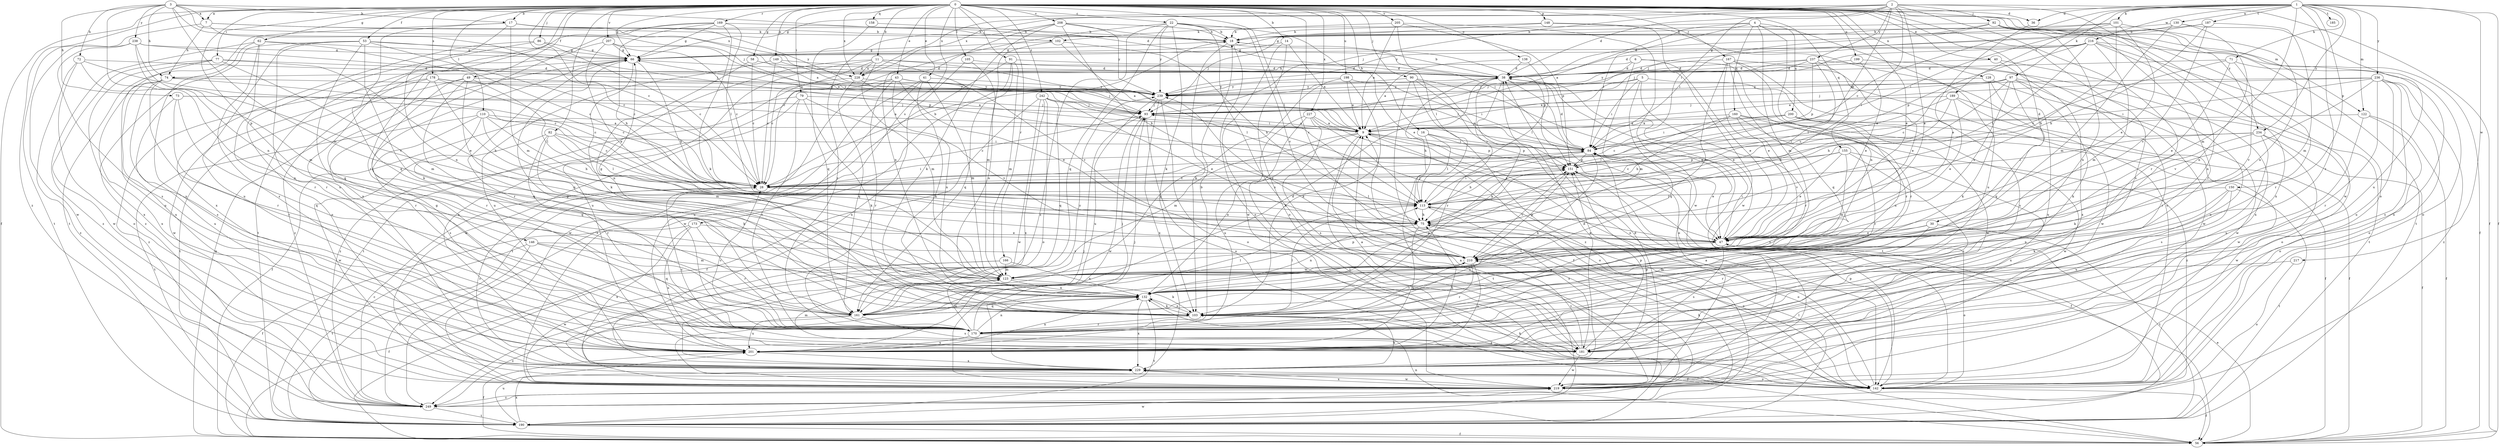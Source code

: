 strict digraph  {
0;
1;
2;
3;
4;
5;
6;
7;
9;
11;
14;
16;
17;
18;
22;
28;
30;
36;
38;
40;
41;
43;
47;
49;
53;
56;
58;
62;
66;
71;
72;
73;
74;
75;
77;
79;
82;
84;
86;
90;
91;
92;
93;
97;
101;
102;
103;
105;
110;
113;
122;
123;
128;
130;
132;
138;
142;
146;
148;
149;
150;
151;
155;
158;
160;
161;
166;
167;
169;
170;
173;
178;
181;
185;
187;
189;
190;
198;
199;
200;
201;
205;
207;
208;
210;
216;
217;
219;
227;
228;
229;
234;
236;
237;
238;
239;
242;
249;
0 -> 7  [label=a];
0 -> 11  [label=b];
0 -> 14  [label=b];
0 -> 16  [label=b];
0 -> 17  [label=b];
0 -> 22  [label=c];
0 -> 28  [label=c];
0 -> 30  [label=d];
0 -> 36  [label=d];
0 -> 40  [label=e];
0 -> 41  [label=e];
0 -> 43  [label=e];
0 -> 47  [label=e];
0 -> 49  [label=f];
0 -> 53  [label=f];
0 -> 56  [label=f];
0 -> 58  [label=g];
0 -> 62  [label=g];
0 -> 66  [label=g];
0 -> 77  [label=i];
0 -> 79  [label=i];
0 -> 82  [label=i];
0 -> 86  [label=j];
0 -> 90  [label=j];
0 -> 91  [label=j];
0 -> 105  [label=l];
0 -> 110  [label=l];
0 -> 113  [label=l];
0 -> 122  [label=m];
0 -> 128  [label=n];
0 -> 138  [label=o];
0 -> 142  [label=o];
0 -> 146  [label=p];
0 -> 148  [label=p];
0 -> 149  [label=p];
0 -> 155  [label=q];
0 -> 158  [label=q];
0 -> 166  [label=r];
0 -> 167  [label=r];
0 -> 169  [label=r];
0 -> 170  [label=r];
0 -> 173  [label=s];
0 -> 178  [label=s];
0 -> 181  [label=s];
0 -> 198  [label=u];
0 -> 199  [label=u];
0 -> 205  [label=v];
0 -> 207  [label=v];
0 -> 208  [label=v];
0 -> 210  [label=v];
0 -> 227  [label=x];
0 -> 228  [label=x];
0 -> 234  [label=y];
0 -> 242  [label=z];
0 -> 249  [label=z];
1 -> 28  [label=c];
1 -> 36  [label=d];
1 -> 56  [label=f];
1 -> 71  [label=h];
1 -> 97  [label=k];
1 -> 101  [label=k];
1 -> 122  [label=m];
1 -> 123  [label=m];
1 -> 130  [label=n];
1 -> 150  [label=p];
1 -> 170  [label=r];
1 -> 185  [label=t];
1 -> 187  [label=t];
1 -> 189  [label=t];
1 -> 216  [label=w];
1 -> 217  [label=w];
1 -> 228  [label=x];
1 -> 234  [label=y];
1 -> 236  [label=y];
2 -> 38  [label=d];
2 -> 47  [label=e];
2 -> 56  [label=f];
2 -> 66  [label=g];
2 -> 84  [label=i];
2 -> 92  [label=j];
2 -> 93  [label=j];
2 -> 113  [label=l];
2 -> 151  [label=p];
2 -> 170  [label=r];
2 -> 219  [label=w];
2 -> 228  [label=x];
2 -> 237  [label=y];
3 -> 7  [label=a];
3 -> 17  [label=b];
3 -> 38  [label=d];
3 -> 72  [label=h];
3 -> 73  [label=h];
3 -> 74  [label=h];
3 -> 93  [label=j];
3 -> 123  [label=m];
3 -> 132  [label=n];
3 -> 228  [label=x];
3 -> 238  [label=y];
4 -> 9  [label=a];
4 -> 84  [label=i];
4 -> 102  [label=k];
4 -> 123  [label=m];
4 -> 132  [label=n];
4 -> 160  [label=q];
4 -> 200  [label=u];
4 -> 201  [label=u];
5 -> 9  [label=a];
5 -> 84  [label=i];
5 -> 161  [label=q];
5 -> 170  [label=r];
5 -> 219  [label=w];
5 -> 239  [label=y];
6 -> 38  [label=d];
6 -> 47  [label=e];
6 -> 74  [label=h];
6 -> 123  [label=m];
6 -> 170  [label=r];
7 -> 18  [label=b];
7 -> 28  [label=c];
7 -> 74  [label=h];
7 -> 102  [label=k];
7 -> 190  [label=t];
9 -> 84  [label=i];
9 -> 123  [label=m];
9 -> 132  [label=n];
9 -> 142  [label=o];
9 -> 151  [label=p];
9 -> 249  [label=z];
11 -> 28  [label=c];
11 -> 38  [label=d];
11 -> 113  [label=l];
11 -> 123  [label=m];
11 -> 201  [label=u];
11 -> 210  [label=v];
11 -> 228  [label=x];
11 -> 229  [label=x];
14 -> 9  [label=a];
14 -> 66  [label=g];
14 -> 142  [label=o];
14 -> 219  [label=w];
16 -> 84  [label=i];
16 -> 113  [label=l];
16 -> 151  [label=p];
16 -> 190  [label=t];
17 -> 9  [label=a];
17 -> 18  [label=b];
17 -> 123  [label=m];
17 -> 132  [label=n];
17 -> 161  [label=q];
17 -> 190  [label=t];
17 -> 239  [label=y];
18 -> 66  [label=g];
18 -> 103  [label=k];
18 -> 142  [label=o];
18 -> 151  [label=p];
22 -> 18  [label=b];
22 -> 28  [label=c];
22 -> 47  [label=e];
22 -> 103  [label=k];
22 -> 161  [label=q];
22 -> 181  [label=s];
22 -> 210  [label=v];
22 -> 239  [label=y];
22 -> 249  [label=z];
28 -> 18  [label=b];
28 -> 75  [label=h];
28 -> 84  [label=i];
28 -> 113  [label=l];
30 -> 47  [label=e];
30 -> 170  [label=r];
30 -> 190  [label=t];
30 -> 210  [label=v];
36 -> 47  [label=e];
38 -> 18  [label=b];
38 -> 47  [label=e];
38 -> 75  [label=h];
38 -> 103  [label=k];
38 -> 142  [label=o];
38 -> 170  [label=r];
38 -> 190  [label=t];
38 -> 239  [label=y];
40 -> 38  [label=d];
40 -> 190  [label=t];
40 -> 229  [label=x];
41 -> 103  [label=k];
41 -> 123  [label=m];
41 -> 201  [label=u];
41 -> 219  [label=w];
41 -> 239  [label=y];
43 -> 47  [label=e];
43 -> 84  [label=i];
43 -> 132  [label=n];
43 -> 170  [label=r];
43 -> 190  [label=t];
43 -> 219  [label=w];
43 -> 239  [label=y];
47 -> 84  [label=i];
47 -> 93  [label=j];
47 -> 142  [label=o];
47 -> 181  [label=s];
47 -> 210  [label=v];
49 -> 113  [label=l];
49 -> 132  [label=n];
49 -> 161  [label=q];
49 -> 170  [label=r];
49 -> 190  [label=t];
49 -> 239  [label=y];
53 -> 28  [label=c];
53 -> 66  [label=g];
53 -> 103  [label=k];
53 -> 151  [label=p];
53 -> 161  [label=q];
53 -> 170  [label=r];
53 -> 201  [label=u];
53 -> 249  [label=z];
56 -> 47  [label=e];
56 -> 66  [label=g];
56 -> 132  [label=n];
58 -> 28  [label=c];
58 -> 38  [label=d];
58 -> 132  [label=n];
62 -> 28  [label=c];
62 -> 66  [label=g];
62 -> 170  [label=r];
62 -> 181  [label=s];
62 -> 201  [label=u];
62 -> 249  [label=z];
66 -> 38  [label=d];
66 -> 75  [label=h];
66 -> 103  [label=k];
66 -> 170  [label=r];
66 -> 249  [label=z];
71 -> 28  [label=c];
71 -> 38  [label=d];
71 -> 47  [label=e];
71 -> 210  [label=v];
71 -> 229  [label=x];
72 -> 28  [label=c];
72 -> 38  [label=d];
72 -> 132  [label=n];
72 -> 142  [label=o];
72 -> 249  [label=z];
73 -> 9  [label=a];
73 -> 93  [label=j];
73 -> 161  [label=q];
73 -> 170  [label=r];
73 -> 201  [label=u];
74 -> 28  [label=c];
74 -> 170  [label=r];
74 -> 181  [label=s];
74 -> 201  [label=u];
74 -> 229  [label=x];
74 -> 239  [label=y];
75 -> 47  [label=e];
75 -> 132  [label=n];
75 -> 142  [label=o];
75 -> 201  [label=u];
77 -> 38  [label=d];
77 -> 47  [label=e];
77 -> 123  [label=m];
77 -> 201  [label=u];
77 -> 219  [label=w];
77 -> 229  [label=x];
79 -> 56  [label=f];
79 -> 93  [label=j];
79 -> 103  [label=k];
79 -> 170  [label=r];
79 -> 210  [label=v];
79 -> 249  [label=z];
82 -> 28  [label=c];
82 -> 84  [label=i];
82 -> 103  [label=k];
82 -> 113  [label=l];
82 -> 170  [label=r];
82 -> 219  [label=w];
84 -> 38  [label=d];
84 -> 47  [label=e];
84 -> 75  [label=h];
84 -> 103  [label=k];
84 -> 151  [label=p];
86 -> 28  [label=c];
86 -> 66  [label=g];
86 -> 142  [label=o];
86 -> 229  [label=x];
90 -> 47  [label=e];
90 -> 56  [label=f];
90 -> 142  [label=o];
90 -> 151  [label=p];
90 -> 239  [label=y];
90 -> 249  [label=z];
91 -> 38  [label=d];
91 -> 123  [label=m];
91 -> 161  [label=q];
91 -> 219  [label=w];
91 -> 249  [label=z];
92 -> 18  [label=b];
92 -> 38  [label=d];
92 -> 56  [label=f];
92 -> 84  [label=i];
92 -> 132  [label=n];
92 -> 170  [label=r];
92 -> 190  [label=t];
92 -> 229  [label=x];
93 -> 9  [label=a];
93 -> 28  [label=c];
93 -> 66  [label=g];
93 -> 142  [label=o];
93 -> 219  [label=w];
97 -> 28  [label=c];
97 -> 47  [label=e];
97 -> 75  [label=h];
97 -> 93  [label=j];
97 -> 103  [label=k];
97 -> 161  [label=q];
97 -> 170  [label=r];
97 -> 201  [label=u];
97 -> 239  [label=y];
101 -> 18  [label=b];
101 -> 47  [label=e];
101 -> 66  [label=g];
101 -> 75  [label=h];
101 -> 84  [label=i];
101 -> 132  [label=n];
102 -> 66  [label=g];
102 -> 75  [label=h];
102 -> 123  [label=m];
102 -> 239  [label=y];
103 -> 56  [label=f];
103 -> 113  [label=l];
103 -> 132  [label=n];
103 -> 170  [label=r];
103 -> 210  [label=v];
105 -> 38  [label=d];
105 -> 132  [label=n];
105 -> 229  [label=x];
110 -> 9  [label=a];
110 -> 28  [label=c];
110 -> 75  [label=h];
110 -> 123  [label=m];
110 -> 161  [label=q];
110 -> 181  [label=s];
110 -> 190  [label=t];
113 -> 75  [label=h];
113 -> 84  [label=i];
113 -> 142  [label=o];
113 -> 181  [label=s];
122 -> 9  [label=a];
122 -> 56  [label=f];
122 -> 142  [label=o];
122 -> 201  [label=u];
123 -> 66  [label=g];
123 -> 103  [label=k];
123 -> 132  [label=n];
128 -> 103  [label=k];
128 -> 201  [label=u];
128 -> 219  [label=w];
128 -> 239  [label=y];
130 -> 18  [label=b];
130 -> 93  [label=j];
130 -> 123  [label=m];
130 -> 132  [label=n];
130 -> 201  [label=u];
132 -> 103  [label=k];
132 -> 151  [label=p];
132 -> 161  [label=q];
132 -> 190  [label=t];
132 -> 229  [label=x];
138 -> 9  [label=a];
138 -> 38  [label=d];
138 -> 113  [label=l];
142 -> 9  [label=a];
142 -> 56  [label=f];
142 -> 84  [label=i];
142 -> 151  [label=p];
146 -> 123  [label=m];
146 -> 161  [label=q];
146 -> 190  [label=t];
146 -> 210  [label=v];
146 -> 249  [label=z];
148 -> 18  [label=b];
148 -> 93  [label=j];
148 -> 142  [label=o];
148 -> 219  [label=w];
149 -> 9  [label=a];
149 -> 28  [label=c];
149 -> 38  [label=d];
149 -> 201  [label=u];
150 -> 103  [label=k];
150 -> 113  [label=l];
150 -> 132  [label=n];
150 -> 190  [label=t];
150 -> 201  [label=u];
151 -> 28  [label=c];
151 -> 56  [label=f];
151 -> 210  [label=v];
155 -> 28  [label=c];
155 -> 47  [label=e];
155 -> 123  [label=m];
155 -> 151  [label=p];
155 -> 181  [label=s];
155 -> 229  [label=x];
158 -> 18  [label=b];
158 -> 161  [label=q];
160 -> 9  [label=a];
160 -> 56  [label=f];
160 -> 75  [label=h];
160 -> 113  [label=l];
160 -> 170  [label=r];
160 -> 210  [label=v];
160 -> 249  [label=z];
161 -> 38  [label=d];
161 -> 113  [label=l];
161 -> 151  [label=p];
161 -> 181  [label=s];
161 -> 201  [label=u];
161 -> 239  [label=y];
161 -> 249  [label=z];
166 -> 56  [label=f];
166 -> 123  [label=m];
166 -> 132  [label=n];
166 -> 219  [label=w];
167 -> 38  [label=d];
167 -> 47  [label=e];
167 -> 161  [label=q];
167 -> 170  [label=r];
167 -> 181  [label=s];
167 -> 210  [label=v];
167 -> 219  [label=w];
169 -> 18  [label=b];
169 -> 66  [label=g];
169 -> 75  [label=h];
169 -> 103  [label=k];
169 -> 113  [label=l];
169 -> 201  [label=u];
169 -> 229  [label=x];
170 -> 18  [label=b];
170 -> 28  [label=c];
170 -> 66  [label=g];
170 -> 93  [label=j];
170 -> 123  [label=m];
170 -> 132  [label=n];
170 -> 181  [label=s];
170 -> 201  [label=u];
173 -> 47  [label=e];
173 -> 56  [label=f];
173 -> 170  [label=r];
173 -> 201  [label=u];
173 -> 229  [label=x];
178 -> 9  [label=a];
178 -> 28  [label=c];
178 -> 75  [label=h];
178 -> 170  [label=r];
178 -> 219  [label=w];
178 -> 239  [label=y];
178 -> 249  [label=z];
181 -> 9  [label=a];
181 -> 28  [label=c];
181 -> 103  [label=k];
181 -> 123  [label=m];
181 -> 151  [label=p];
181 -> 210  [label=v];
181 -> 219  [label=w];
187 -> 18  [label=b];
187 -> 75  [label=h];
187 -> 123  [label=m];
187 -> 210  [label=v];
187 -> 239  [label=y];
189 -> 28  [label=c];
189 -> 47  [label=e];
189 -> 75  [label=h];
189 -> 93  [label=j];
189 -> 142  [label=o];
189 -> 219  [label=w];
190 -> 56  [label=f];
190 -> 113  [label=l];
190 -> 201  [label=u];
190 -> 219  [label=w];
190 -> 229  [label=x];
198 -> 9  [label=a];
198 -> 84  [label=i];
198 -> 103  [label=k];
198 -> 161  [label=q];
198 -> 239  [label=y];
199 -> 38  [label=d];
199 -> 47  [label=e];
199 -> 219  [label=w];
200 -> 9  [label=a];
200 -> 28  [label=c];
200 -> 56  [label=f];
200 -> 84  [label=i];
200 -> 132  [label=n];
200 -> 219  [label=w];
201 -> 56  [label=f];
201 -> 66  [label=g];
201 -> 75  [label=h];
201 -> 132  [label=n];
201 -> 229  [label=x];
205 -> 9  [label=a];
205 -> 18  [label=b];
205 -> 113  [label=l];
205 -> 151  [label=p];
205 -> 219  [label=w];
207 -> 9  [label=a];
207 -> 28  [label=c];
207 -> 47  [label=e];
207 -> 66  [label=g];
207 -> 190  [label=t];
208 -> 18  [label=b];
208 -> 75  [label=h];
208 -> 84  [label=i];
208 -> 103  [label=k];
208 -> 132  [label=n];
208 -> 170  [label=r];
208 -> 239  [label=y];
210 -> 123  [label=m];
210 -> 151  [label=p];
210 -> 170  [label=r];
210 -> 201  [label=u];
210 -> 239  [label=y];
216 -> 38  [label=d];
216 -> 66  [label=g];
216 -> 93  [label=j];
216 -> 113  [label=l];
216 -> 123  [label=m];
216 -> 132  [label=n];
216 -> 142  [label=o];
216 -> 151  [label=p];
216 -> 170  [label=r];
217 -> 123  [label=m];
217 -> 142  [label=o];
219 -> 9  [label=a];
219 -> 38  [label=d];
219 -> 84  [label=i];
219 -> 93  [label=j];
219 -> 229  [label=x];
219 -> 249  [label=z];
227 -> 9  [label=a];
227 -> 47  [label=e];
227 -> 113  [label=l];
227 -> 181  [label=s];
227 -> 190  [label=t];
227 -> 201  [label=u];
228 -> 93  [label=j];
228 -> 161  [label=q];
228 -> 190  [label=t];
228 -> 239  [label=y];
229 -> 28  [label=c];
229 -> 38  [label=d];
229 -> 93  [label=j];
229 -> 103  [label=k];
229 -> 142  [label=o];
229 -> 151  [label=p];
229 -> 219  [label=w];
234 -> 28  [label=c];
234 -> 56  [label=f];
234 -> 84  [label=i];
234 -> 103  [label=k];
234 -> 181  [label=s];
234 -> 219  [label=w];
236 -> 9  [label=a];
236 -> 84  [label=i];
236 -> 142  [label=o];
236 -> 170  [label=r];
236 -> 181  [label=s];
236 -> 201  [label=u];
236 -> 210  [label=v];
236 -> 239  [label=y];
236 -> 249  [label=z];
237 -> 38  [label=d];
237 -> 47  [label=e];
237 -> 93  [label=j];
237 -> 113  [label=l];
237 -> 151  [label=p];
237 -> 229  [label=x];
237 -> 239  [label=y];
238 -> 66  [label=g];
238 -> 93  [label=j];
238 -> 123  [label=m];
238 -> 181  [label=s];
238 -> 210  [label=v];
238 -> 219  [label=w];
239 -> 93  [label=j];
239 -> 142  [label=o];
239 -> 201  [label=u];
239 -> 229  [label=x];
242 -> 47  [label=e];
242 -> 56  [label=f];
242 -> 84  [label=i];
242 -> 93  [label=j];
242 -> 142  [label=o];
242 -> 161  [label=q];
242 -> 219  [label=w];
242 -> 229  [label=x];
249 -> 9  [label=a];
249 -> 28  [label=c];
249 -> 75  [label=h];
249 -> 190  [label=t];
}
